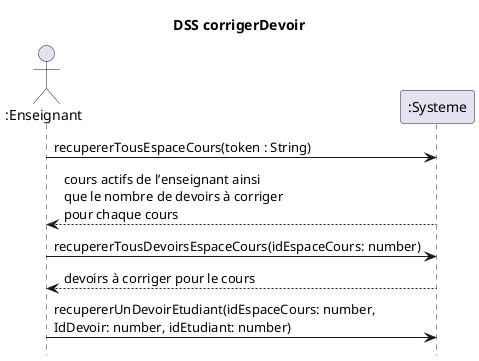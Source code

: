 @startuml dss_corrigerDevoir
title DSS corrigerDevoir
hide footbox
actor ":Enseignant" as enseignant
participant ":Systeme" as systeme

enseignant ->  systeme : recupererTousEspaceCours(token : String)
enseignant <-- systeme : cours actifs de l’enseignant ainsi\nque le nombre de devoirs à corriger\npour chaque cours
enseignant -> systeme : recupererTousDevoirsEspaceCours(idEspaceCours: number)
systeme --> enseignant : devoirs à corriger pour le cours
enseignant -> systeme : recupererUnDevoirEtudiant(idEspaceCours: number,\nIdDevoir: number, idEtudiant: number)

@enduml